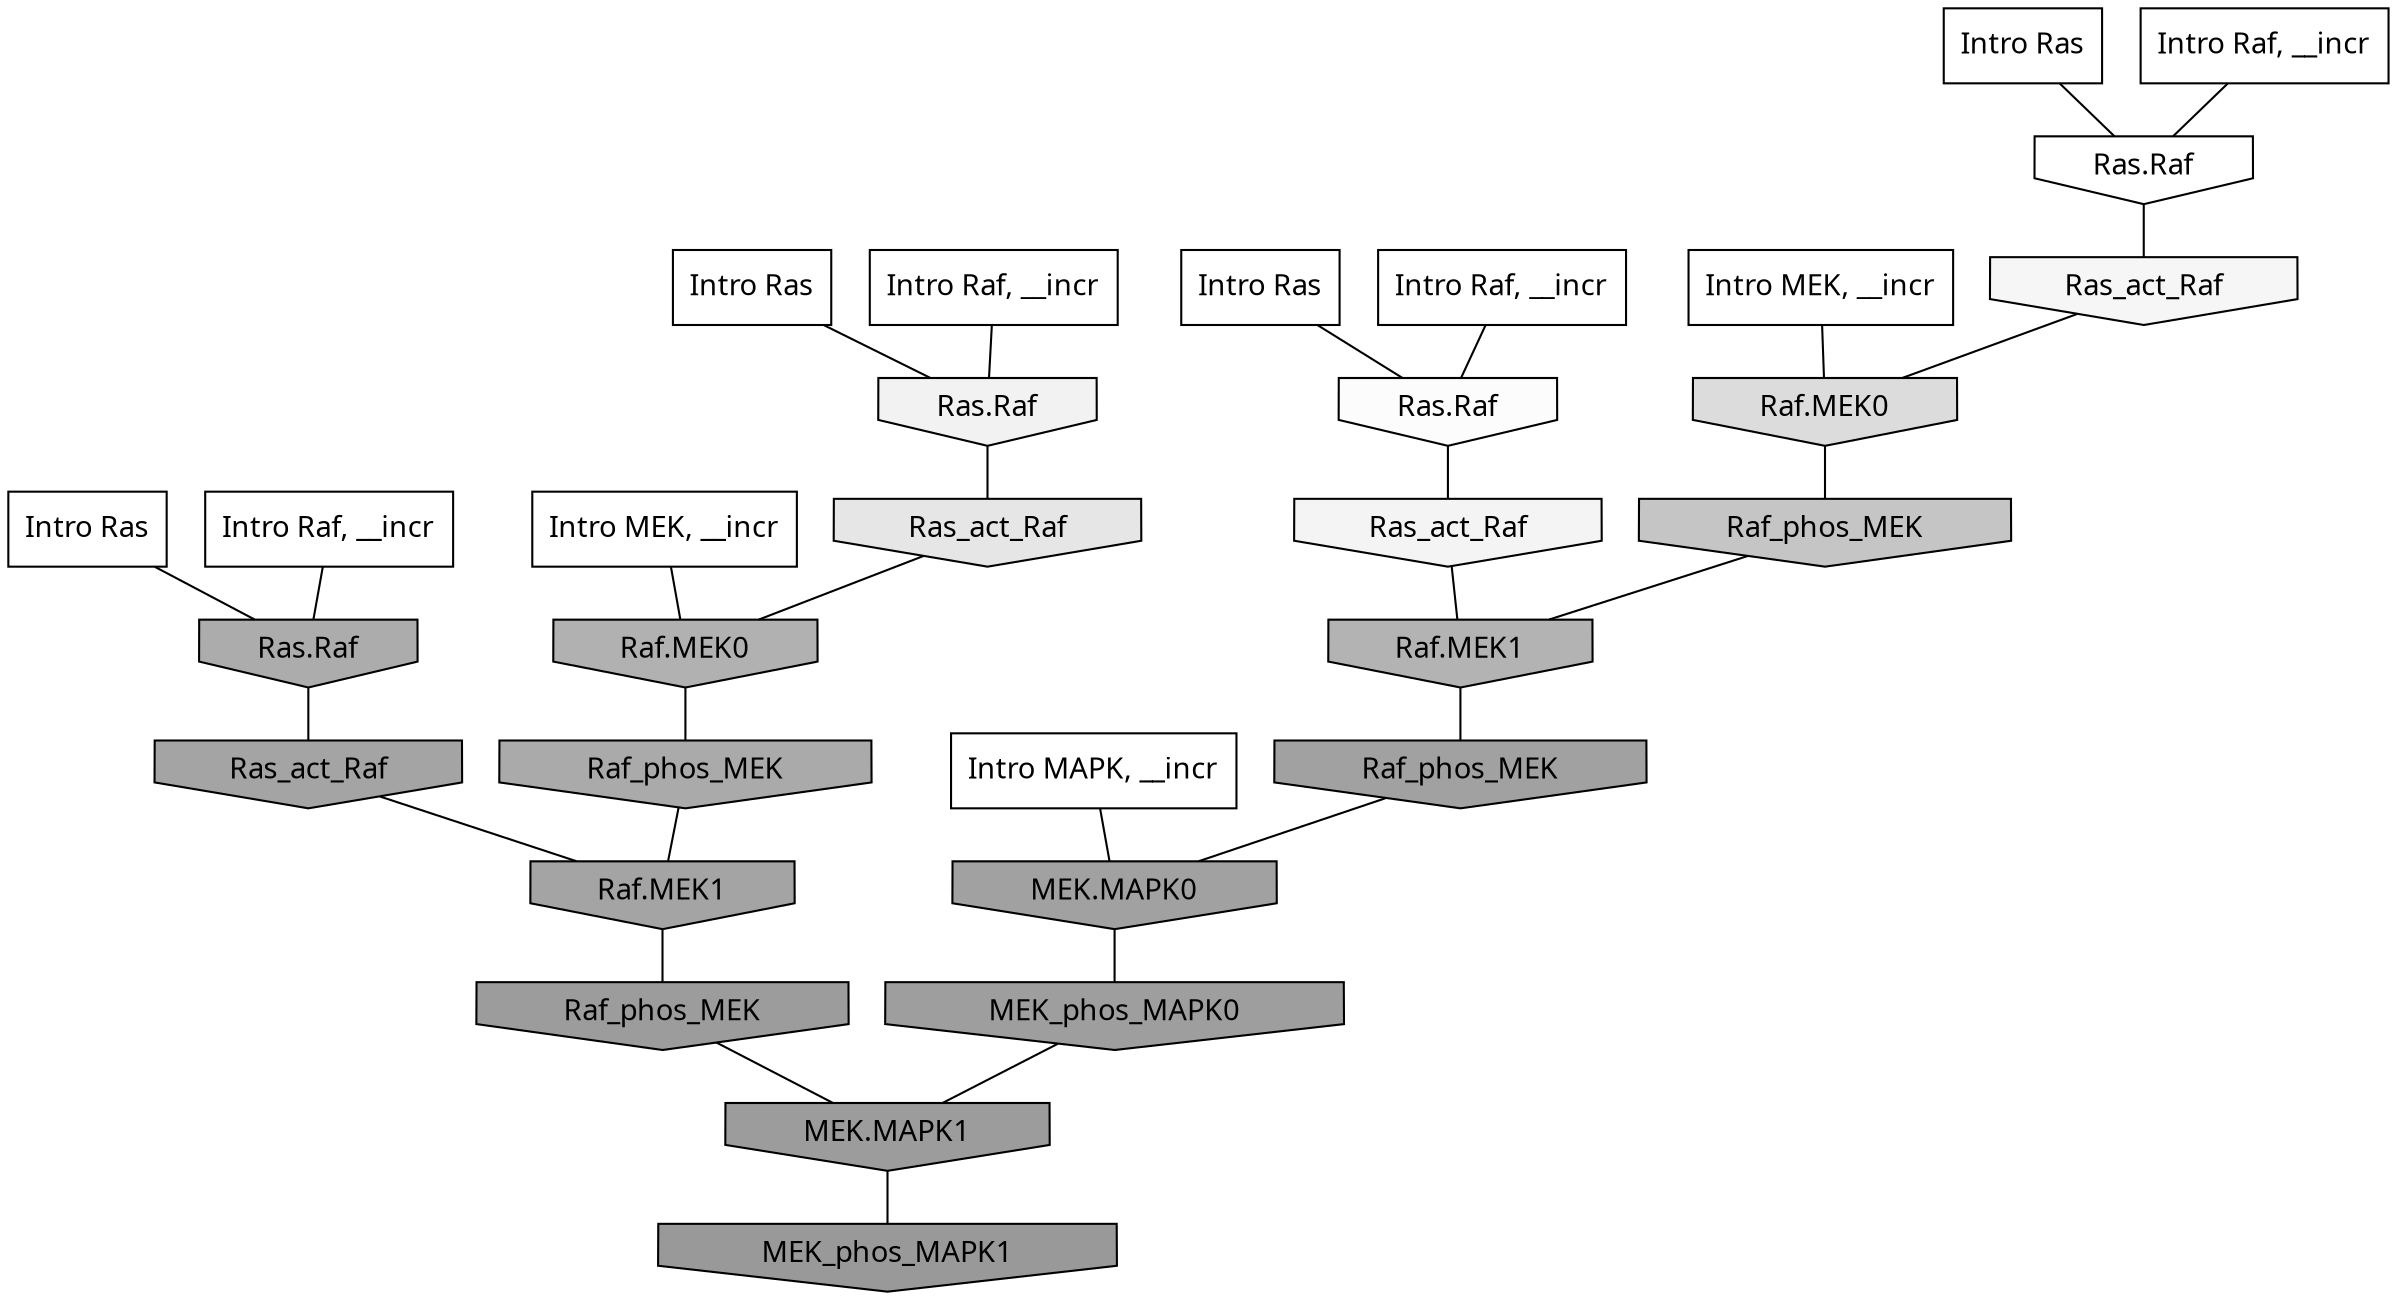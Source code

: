 digraph G{
  rankdir="TB";
  ranksep=0.30;
  node [fontname="CMU Serif"];
  edge [fontname="CMU Serif"];
  
  11 [label="Intro Ras", shape=rectangle, style=filled, fillcolor="0.000 0.000 1.000"]
  
  13 [label="Intro Ras", shape=rectangle, style=filled, fillcolor="0.000 0.000 1.000"]
  
  60 [label="Intro Ras", shape=rectangle, style=filled, fillcolor="0.000 0.000 1.000"]
  
  78 [label="Intro Ras", shape=rectangle, style=filled, fillcolor="0.000 0.000 1.000"]
  
  447 [label="Intro Raf, __incr", shape=rectangle, style=filled, fillcolor="0.000 0.000 1.000"]
  
  671 [label="Intro Raf, __incr", shape=rectangle, style=filled, fillcolor="0.000 0.000 1.000"]
  
  1056 [label="Intro Raf, __incr", shape=rectangle, style=filled, fillcolor="0.000 0.000 1.000"]
  
  1065 [label="Intro Raf, __incr", shape=rectangle, style=filled, fillcolor="0.000 0.000 1.000"]
  
  1388 [label="Intro MEK, __incr", shape=rectangle, style=filled, fillcolor="0.000 0.000 1.000"]
  
  1770 [label="Intro MEK, __incr", shape=rectangle, style=filled, fillcolor="0.000 0.000 1.000"]
  
  2732 [label="Intro MAPK, __incr", shape=rectangle, style=filled, fillcolor="0.000 0.000 1.000"]
  
  3258 [label="Ras.Raf", shape=invhouse, style=filled, fillcolor="0.000 0.000 1.000"]
  
  3411 [label="Ras.Raf", shape=invhouse, style=filled, fillcolor="0.000 0.000 0.986"]
  
  3564 [label="Ras_act_Raf", shape=invhouse, style=filled, fillcolor="0.000 0.000 0.962"]
  
  3605 [label="Ras_act_Raf", shape=invhouse, style=filled, fillcolor="0.000 0.000 0.957"]
  
  3689 [label="Ras.Raf", shape=invhouse, style=filled, fillcolor="0.000 0.000 0.948"]
  
  4372 [label="Ras_act_Raf", shape=invhouse, style=filled, fillcolor="0.000 0.000 0.901"]
  
  5011 [label="Raf.MEK0", shape=invhouse, style=filled, fillcolor="0.000 0.000 0.862"]
  
  6829 [label="Raf_phos_MEK", shape=invhouse, style=filled, fillcolor="0.000 0.000 0.773"]
  
  9198 [label="Raf.MEK1", shape=invhouse, style=filled, fillcolor="0.000 0.000 0.702"]
  
  9573 [label="Raf.MEK0", shape=invhouse, style=filled, fillcolor="0.000 0.000 0.694"]
  
  10536 [label="Ras.Raf", shape=invhouse, style=filled, fillcolor="0.000 0.000 0.674"]
  
  10925 [label="Raf_phos_MEK", shape=invhouse, style=filled, fillcolor="0.000 0.000 0.666"]
  
  12267 [label="Ras_act_Raf", shape=invhouse, style=filled, fillcolor="0.000 0.000 0.642"]
  
  12273 [label="Raf.MEK1", shape=invhouse, style=filled, fillcolor="0.000 0.000 0.642"]
  
  12966 [label="Raf_phos_MEK", shape=invhouse, style=filled, fillcolor="0.000 0.000 0.631"]
  
  12975 [label="MEK.MAPK0", shape=invhouse, style=filled, fillcolor="0.000 0.000 0.631"]
  
  13827 [label="MEK_phos_MAPK0", shape=invhouse, style=filled, fillcolor="0.000 0.000 0.618"]
  
  14438 [label="Raf_phos_MEK", shape=invhouse, style=filled, fillcolor="0.000 0.000 0.611"]
  
  14446 [label="MEK.MAPK1", shape=invhouse, style=filled, fillcolor="0.000 0.000 0.611"]
  
  15177 [label="MEK_phos_MAPK1", shape=invhouse, style=filled, fillcolor="0.000 0.000 0.600"]
  
  
  14446 -> 15177 [dir=none, color="0.000 0.000 0.000"] 
  14438 -> 14446 [dir=none, color="0.000 0.000 0.000"] 
  13827 -> 14446 [dir=none, color="0.000 0.000 0.000"] 
  12975 -> 13827 [dir=none, color="0.000 0.000 0.000"] 
  12966 -> 12975 [dir=none, color="0.000 0.000 0.000"] 
  12273 -> 14438 [dir=none, color="0.000 0.000 0.000"] 
  12267 -> 12273 [dir=none, color="0.000 0.000 0.000"] 
  10925 -> 12273 [dir=none, color="0.000 0.000 0.000"] 
  10536 -> 12267 [dir=none, color="0.000 0.000 0.000"] 
  9573 -> 10925 [dir=none, color="0.000 0.000 0.000"] 
  9198 -> 12966 [dir=none, color="0.000 0.000 0.000"] 
  6829 -> 9198 [dir=none, color="0.000 0.000 0.000"] 
  5011 -> 6829 [dir=none, color="0.000 0.000 0.000"] 
  4372 -> 9573 [dir=none, color="0.000 0.000 0.000"] 
  3689 -> 4372 [dir=none, color="0.000 0.000 0.000"] 
  3605 -> 9198 [dir=none, color="0.000 0.000 0.000"] 
  3564 -> 5011 [dir=none, color="0.000 0.000 0.000"] 
  3411 -> 3605 [dir=none, color="0.000 0.000 0.000"] 
  3258 -> 3564 [dir=none, color="0.000 0.000 0.000"] 
  2732 -> 12975 [dir=none, color="0.000 0.000 0.000"] 
  1770 -> 9573 [dir=none, color="0.000 0.000 0.000"] 
  1388 -> 5011 [dir=none, color="0.000 0.000 0.000"] 
  1065 -> 3689 [dir=none, color="0.000 0.000 0.000"] 
  1056 -> 3258 [dir=none, color="0.000 0.000 0.000"] 
  671 -> 3411 [dir=none, color="0.000 0.000 0.000"] 
  447 -> 10536 [dir=none, color="0.000 0.000 0.000"] 
  78 -> 3411 [dir=none, color="0.000 0.000 0.000"] 
  60 -> 3258 [dir=none, color="0.000 0.000 0.000"] 
  13 -> 3689 [dir=none, color="0.000 0.000 0.000"] 
  11 -> 10536 [dir=none, color="0.000 0.000 0.000"] 
  
  }
